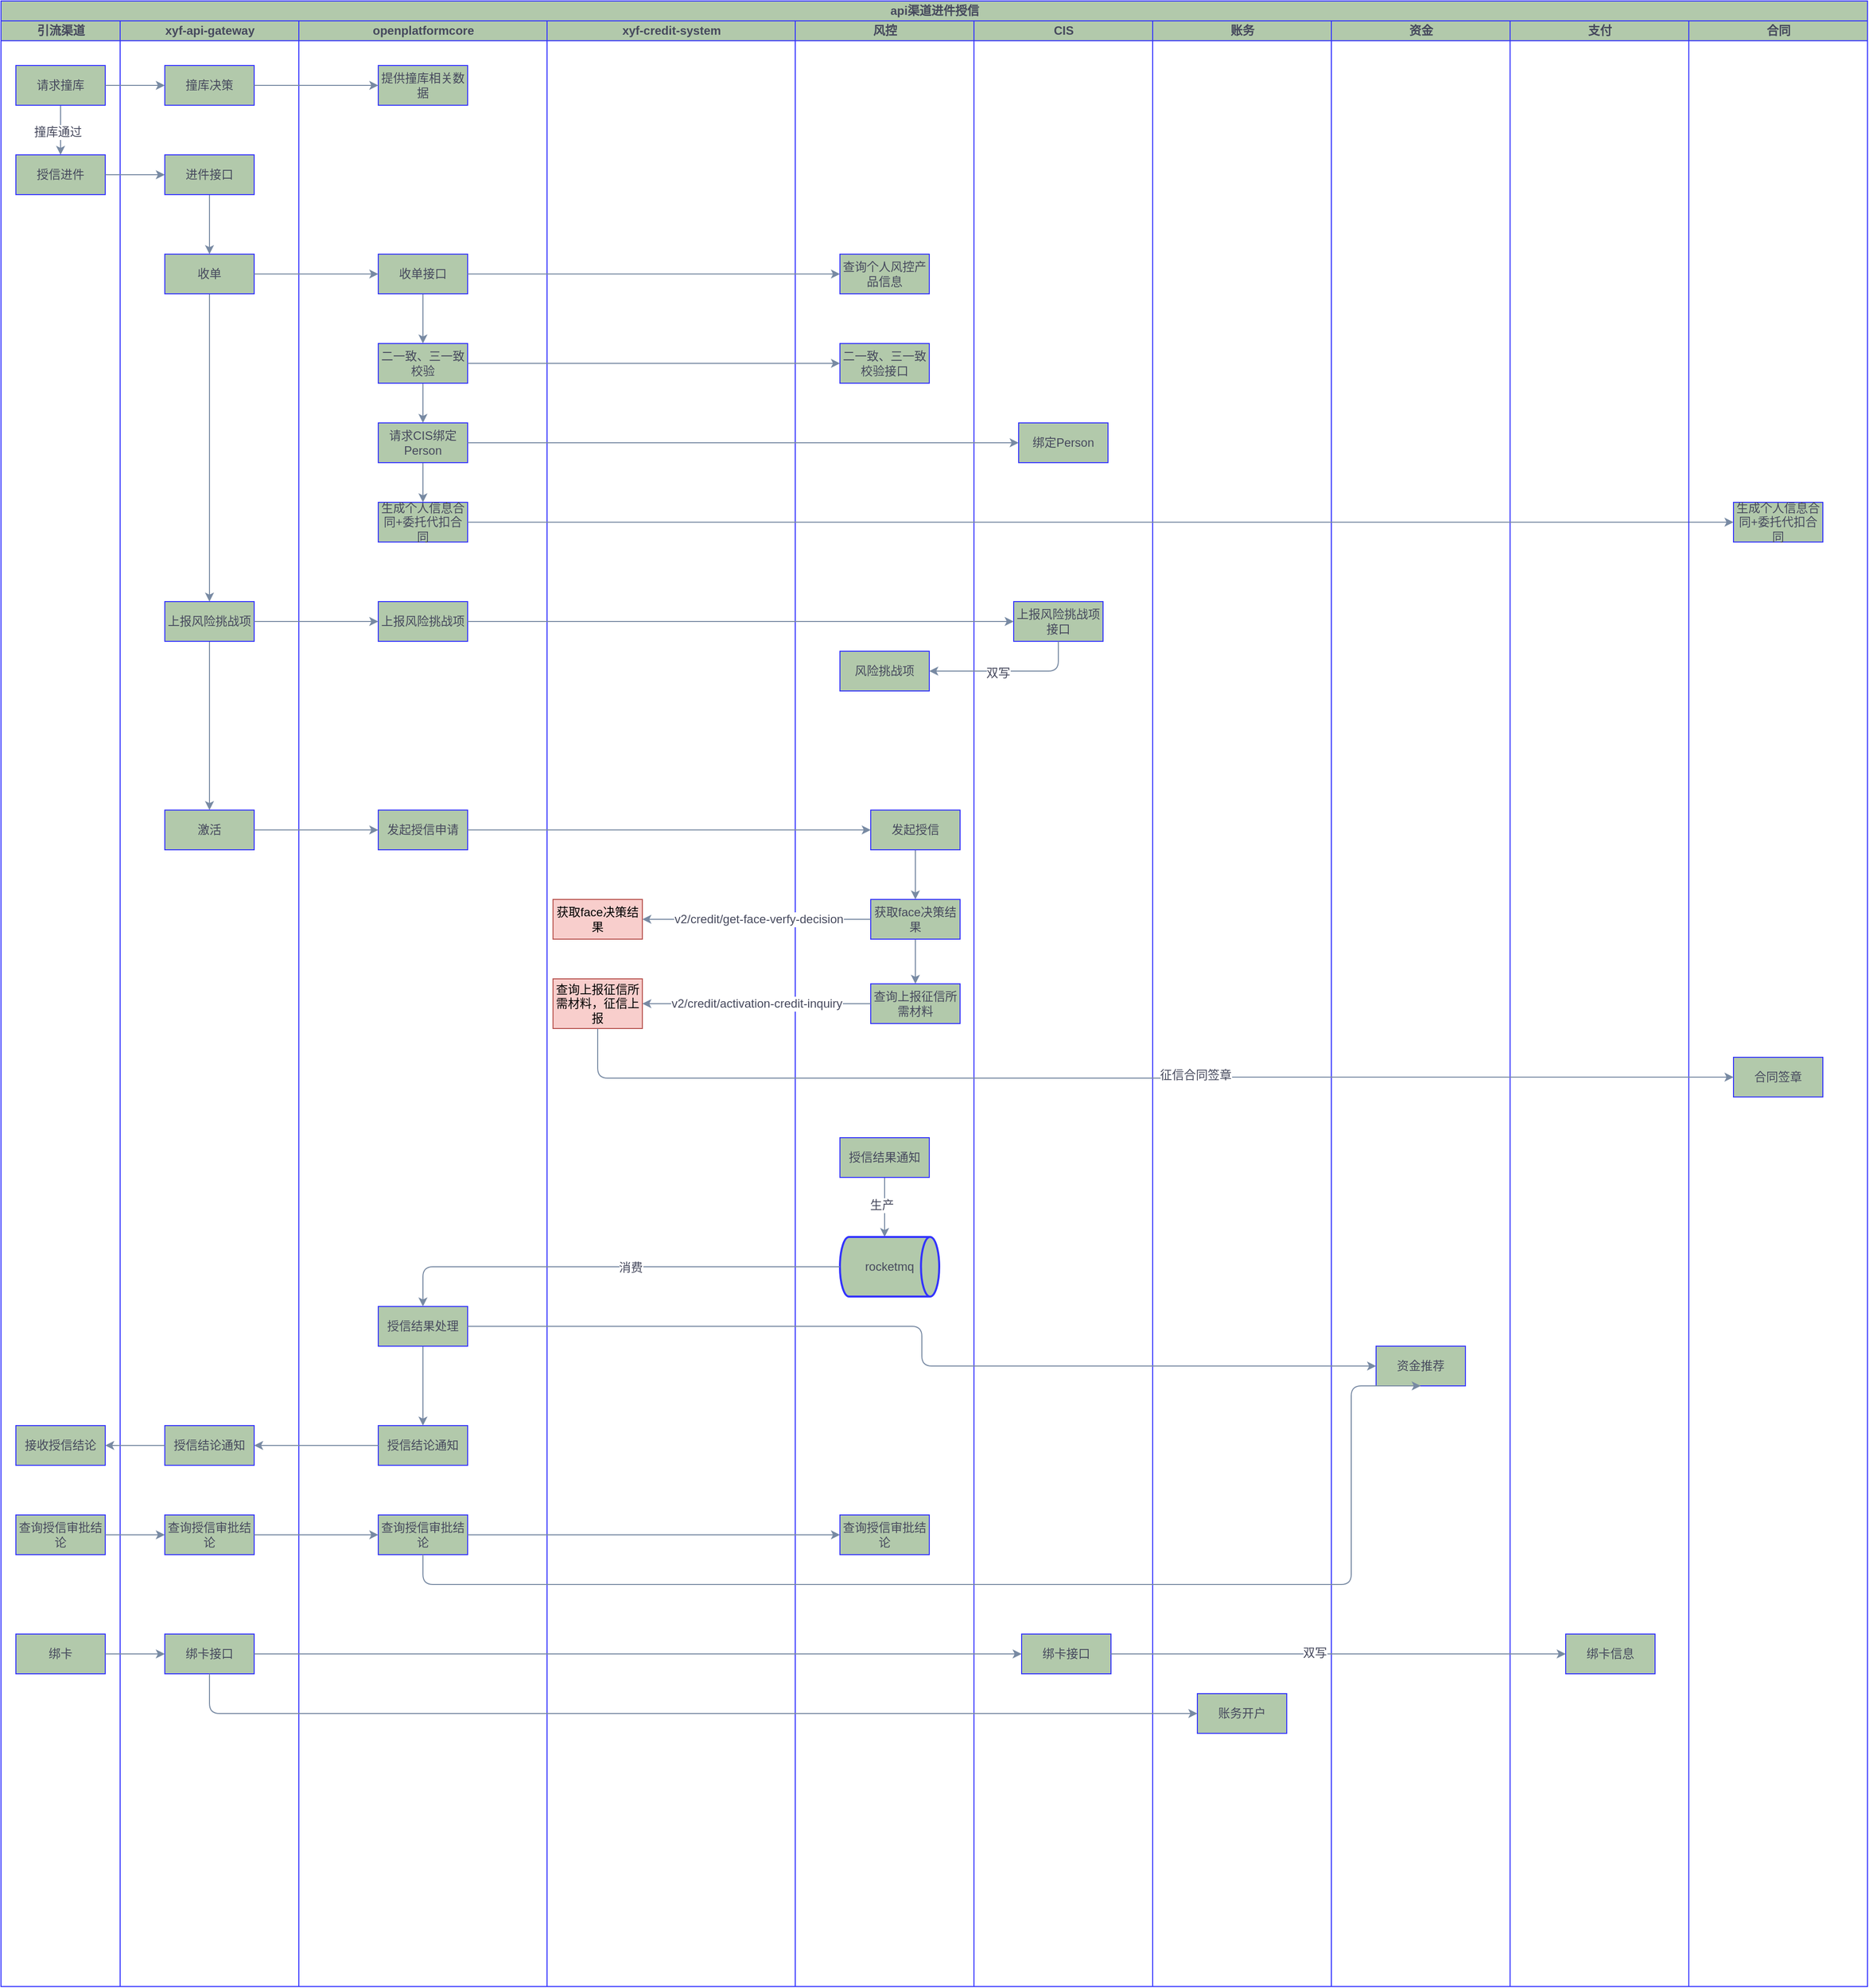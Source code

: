 <mxfile version="23.1.1" type="github">
  <diagram id="prtHgNgQTEPvFCAcTncT" name="Page-1">
    <mxGraphModel dx="2074" dy="1057" grid="1" gridSize="10" guides="1" tooltips="1" connect="1" arrows="1" fold="1" page="1" pageScale="1" pageWidth="827" pageHeight="1169" math="0" shadow="0">
      <root>
        <mxCell id="0" />
        <mxCell id="1" parent="0" />
        <mxCell id="0aJKDV-4UEbGTjIscSVI-1" value="api渠道进件授信" style="swimlane;childLayout=stackLayout;resizeParent=1;resizeParentMax=0;startSize=20;html=1;labelBackgroundColor=none;fillColor=#B2C9AB;strokeColor=#3333FF;fontColor=#46495D;" vertex="1" parent="1">
          <mxGeometry x="234.0" y="105" width="1880" height="2000" as="geometry" />
        </mxCell>
        <mxCell id="0aJKDV-4UEbGTjIscSVI-2" value="引流渠道" style="swimlane;startSize=20;html=1;labelBackgroundColor=none;fillColor=#B2C9AB;strokeColor=#3333FF;fontColor=#46495D;" vertex="1" parent="0aJKDV-4UEbGTjIscSVI-1">
          <mxGeometry y="20" width="120" height="1980" as="geometry" />
        </mxCell>
        <mxCell id="0aJKDV-4UEbGTjIscSVI-20" style="edgeStyle=orthogonalEdgeStyle;rounded=0;orthogonalLoop=1;jettySize=auto;html=1;entryX=0.5;entryY=0;entryDx=0;entryDy=0;strokeColor=#788AA3;fontFamily=Helvetica;fontSize=12;fontColor=#46495D;startSize=20;fillColor=#B2C9AB;" edge="1" parent="0aJKDV-4UEbGTjIscSVI-2" source="0aJKDV-4UEbGTjIscSVI-12" target="0aJKDV-4UEbGTjIscSVI-19">
          <mxGeometry relative="1" as="geometry" />
        </mxCell>
        <mxCell id="0aJKDV-4UEbGTjIscSVI-21" value="撞库通过" style="edgeLabel;html=1;align=center;verticalAlign=middle;resizable=0;points=[];fontSize=12;fontFamily=Helvetica;fontColor=#46495D;" vertex="1" connectable="0" parent="0aJKDV-4UEbGTjIscSVI-20">
          <mxGeometry x="0.05" y="-3" relative="1" as="geometry">
            <mxPoint as="offset" />
          </mxGeometry>
        </mxCell>
        <mxCell id="0aJKDV-4UEbGTjIscSVI-12" value="请求撞库" style="rounded=0;whiteSpace=wrap;html=1;labelBackgroundColor=none;strokeColor=#3333FF;align=center;verticalAlign=middle;fontFamily=Helvetica;fontSize=12;fontColor=#46495D;startSize=20;fillColor=#B2C9AB;" vertex="1" parent="0aJKDV-4UEbGTjIscSVI-2">
          <mxGeometry x="15.0" y="45" width="90" height="40" as="geometry" />
        </mxCell>
        <mxCell id="0aJKDV-4UEbGTjIscSVI-19" value="授信进件" style="rounded=0;whiteSpace=wrap;html=1;labelBackgroundColor=none;strokeColor=#3333FF;align=center;verticalAlign=middle;fontFamily=Helvetica;fontSize=12;fontColor=#46495D;startSize=20;fillColor=#B2C9AB;" vertex="1" parent="0aJKDV-4UEbGTjIscSVI-2">
          <mxGeometry x="15.0" y="135" width="90" height="40" as="geometry" />
        </mxCell>
        <mxCell id="0aJKDV-4UEbGTjIscSVI-86" value="接收授信结论" style="rounded=0;whiteSpace=wrap;html=1;labelBackgroundColor=none;strokeColor=#3333FF;align=center;verticalAlign=middle;fontFamily=Helvetica;fontSize=12;fontColor=#46495D;startSize=20;fillColor=#B2C9AB;" vertex="1" parent="0aJKDV-4UEbGTjIscSVI-2">
          <mxGeometry x="15.0" y="1415" width="90" height="40" as="geometry" />
        </mxCell>
        <mxCell id="0aJKDV-4UEbGTjIscSVI-89" value="查询授信审批结论" style="rounded=0;whiteSpace=wrap;html=1;labelBackgroundColor=none;strokeColor=#3333FF;align=center;verticalAlign=middle;fontFamily=Helvetica;fontSize=12;fontColor=#46495D;startSize=20;fillColor=#B2C9AB;" vertex="1" parent="0aJKDV-4UEbGTjIscSVI-2">
          <mxGeometry x="15.0" y="1505" width="90" height="40" as="geometry" />
        </mxCell>
        <mxCell id="0aJKDV-4UEbGTjIscSVI-97" value="绑卡" style="rounded=0;whiteSpace=wrap;html=1;labelBackgroundColor=none;strokeColor=#3333FF;align=center;verticalAlign=middle;fontFamily=Helvetica;fontSize=12;fontColor=#46495D;startSize=20;fillColor=#B2C9AB;" vertex="1" parent="0aJKDV-4UEbGTjIscSVI-2">
          <mxGeometry x="15.0" y="1625" width="90" height="40" as="geometry" />
        </mxCell>
        <mxCell id="0aJKDV-4UEbGTjIscSVI-3" value="xyf-api-gateway" style="swimlane;startSize=20;html=1;labelBackgroundColor=none;fillColor=#B2C9AB;strokeColor=#3333FF;fontColor=#46495D;" vertex="1" parent="0aJKDV-4UEbGTjIscSVI-1">
          <mxGeometry x="120" y="20" width="180" height="1980" as="geometry" />
        </mxCell>
        <mxCell id="0aJKDV-4UEbGTjIscSVI-15" value="撞库决策" style="rounded=0;whiteSpace=wrap;html=1;labelBackgroundColor=none;strokeColor=#3333FF;align=center;verticalAlign=middle;fontFamily=Helvetica;fontSize=12;fontColor=#46495D;startSize=20;fillColor=#B2C9AB;" vertex="1" parent="0aJKDV-4UEbGTjIscSVI-3">
          <mxGeometry x="45.0" y="45" width="90" height="40" as="geometry" />
        </mxCell>
        <mxCell id="0aJKDV-4UEbGTjIscSVI-25" value="" style="edgeStyle=orthogonalEdgeStyle;rounded=0;orthogonalLoop=1;jettySize=auto;html=1;strokeColor=#788AA3;fontFamily=Helvetica;fontSize=12;fontColor=#46495D;startSize=20;fillColor=#B2C9AB;" edge="1" parent="0aJKDV-4UEbGTjIscSVI-3" source="0aJKDV-4UEbGTjIscSVI-22" target="0aJKDV-4UEbGTjIscSVI-24">
          <mxGeometry relative="1" as="geometry" />
        </mxCell>
        <mxCell id="0aJKDV-4UEbGTjIscSVI-22" value="进件接口" style="rounded=0;whiteSpace=wrap;html=1;labelBackgroundColor=none;strokeColor=#3333FF;align=center;verticalAlign=middle;fontFamily=Helvetica;fontSize=12;fontColor=#46495D;startSize=20;fillColor=#B2C9AB;" vertex="1" parent="0aJKDV-4UEbGTjIscSVI-3">
          <mxGeometry x="45.0" y="135" width="90" height="40" as="geometry" />
        </mxCell>
        <mxCell id="0aJKDV-4UEbGTjIscSVI-27" value="" style="edgeStyle=orthogonalEdgeStyle;rounded=0;orthogonalLoop=1;jettySize=auto;html=1;strokeColor=#788AA3;fontFamily=Helvetica;fontSize=12;fontColor=#46495D;startSize=20;fillColor=#B2C9AB;" edge="1" parent="0aJKDV-4UEbGTjIscSVI-3" source="0aJKDV-4UEbGTjIscSVI-24" target="0aJKDV-4UEbGTjIscSVI-26">
          <mxGeometry relative="1" as="geometry" />
        </mxCell>
        <mxCell id="0aJKDV-4UEbGTjIscSVI-24" value="收单" style="rounded=0;whiteSpace=wrap;html=1;labelBackgroundColor=none;strokeColor=#3333FF;align=center;verticalAlign=middle;fontFamily=Helvetica;fontSize=12;fontColor=#46495D;startSize=20;fillColor=#B2C9AB;" vertex="1" parent="0aJKDV-4UEbGTjIscSVI-3">
          <mxGeometry x="45.0" y="235" width="90" height="40" as="geometry" />
        </mxCell>
        <mxCell id="0aJKDV-4UEbGTjIscSVI-29" value="" style="edgeStyle=orthogonalEdgeStyle;rounded=0;orthogonalLoop=1;jettySize=auto;html=1;strokeColor=#788AA3;fontFamily=Helvetica;fontSize=12;fontColor=#46495D;startSize=20;fillColor=#B2C9AB;" edge="1" parent="0aJKDV-4UEbGTjIscSVI-3" source="0aJKDV-4UEbGTjIscSVI-26" target="0aJKDV-4UEbGTjIscSVI-28">
          <mxGeometry relative="1" as="geometry" />
        </mxCell>
        <mxCell id="0aJKDV-4UEbGTjIscSVI-26" value="上报风险挑战项" style="rounded=0;whiteSpace=wrap;html=1;labelBackgroundColor=none;strokeColor=#3333FF;align=center;verticalAlign=middle;fontFamily=Helvetica;fontSize=12;fontColor=#46495D;startSize=20;fillColor=#B2C9AB;" vertex="1" parent="0aJKDV-4UEbGTjIscSVI-3">
          <mxGeometry x="45.0" y="585" width="90" height="40" as="geometry" />
        </mxCell>
        <mxCell id="0aJKDV-4UEbGTjIscSVI-28" value="激活" style="rounded=0;whiteSpace=wrap;html=1;labelBackgroundColor=none;strokeColor=#3333FF;align=center;verticalAlign=middle;fontFamily=Helvetica;fontSize=12;fontColor=#46495D;startSize=20;fillColor=#B2C9AB;" vertex="1" parent="0aJKDV-4UEbGTjIscSVI-3">
          <mxGeometry x="45.0" y="795" width="90" height="40" as="geometry" />
        </mxCell>
        <mxCell id="0aJKDV-4UEbGTjIscSVI-84" value="授信结论通知" style="rounded=0;whiteSpace=wrap;html=1;labelBackgroundColor=none;strokeColor=#3333FF;align=center;verticalAlign=middle;fontFamily=Helvetica;fontSize=12;fontColor=#46495D;startSize=20;fillColor=#B2C9AB;" vertex="1" parent="0aJKDV-4UEbGTjIscSVI-3">
          <mxGeometry x="45.0" y="1415" width="90" height="40" as="geometry" />
        </mxCell>
        <mxCell id="0aJKDV-4UEbGTjIscSVI-90" value="查询授信审批结论" style="rounded=0;whiteSpace=wrap;html=1;labelBackgroundColor=none;strokeColor=#3333FF;align=center;verticalAlign=middle;fontFamily=Helvetica;fontSize=12;fontColor=#46495D;startSize=20;fillColor=#B2C9AB;" vertex="1" parent="0aJKDV-4UEbGTjIscSVI-3">
          <mxGeometry x="45.0" y="1505" width="90" height="40" as="geometry" />
        </mxCell>
        <mxCell id="0aJKDV-4UEbGTjIscSVI-98" value="绑卡接口" style="rounded=0;whiteSpace=wrap;html=1;labelBackgroundColor=none;strokeColor=#3333FF;align=center;verticalAlign=middle;fontFamily=Helvetica;fontSize=12;fontColor=#46495D;startSize=20;fillColor=#B2C9AB;" vertex="1" parent="0aJKDV-4UEbGTjIscSVI-3">
          <mxGeometry x="45.0" y="1625" width="90" height="40" as="geometry" />
        </mxCell>
        <mxCell id="0aJKDV-4UEbGTjIscSVI-4" value="openplatformcore" style="swimlane;startSize=20;html=1;labelBackgroundColor=none;fillColor=#B2C9AB;strokeColor=#3333FF;fontColor=#46495D;" vertex="1" parent="0aJKDV-4UEbGTjIscSVI-1">
          <mxGeometry x="300" y="20" width="250" height="1980" as="geometry" />
        </mxCell>
        <mxCell id="0aJKDV-4UEbGTjIscSVI-16" value="提供撞库相关数据" style="rounded=0;whiteSpace=wrap;html=1;labelBackgroundColor=none;strokeColor=#3333FF;align=center;verticalAlign=middle;fontFamily=Helvetica;fontSize=12;fontColor=#46495D;startSize=20;fillColor=#B2C9AB;" vertex="1" parent="0aJKDV-4UEbGTjIscSVI-4">
          <mxGeometry x="80.0" y="45" width="90" height="40" as="geometry" />
        </mxCell>
        <mxCell id="0aJKDV-4UEbGTjIscSVI-35" value="" style="edgeStyle=orthogonalEdgeStyle;shape=connector;curved=0;rounded=1;orthogonalLoop=1;jettySize=auto;html=1;labelBackgroundColor=default;strokeColor=#788AA3;align=center;verticalAlign=middle;fontFamily=Helvetica;fontSize=12;fontColor=#46495D;endArrow=classic;startSize=20;fillColor=#B2C9AB;" edge="1" parent="0aJKDV-4UEbGTjIscSVI-4" source="0aJKDV-4UEbGTjIscSVI-30" target="0aJKDV-4UEbGTjIscSVI-34">
          <mxGeometry relative="1" as="geometry" />
        </mxCell>
        <mxCell id="0aJKDV-4UEbGTjIscSVI-30" value="收单接口" style="rounded=0;whiteSpace=wrap;html=1;labelBackgroundColor=none;strokeColor=#3333FF;align=center;verticalAlign=middle;fontFamily=Helvetica;fontSize=12;fontColor=#46495D;startSize=20;fillColor=#B2C9AB;" vertex="1" parent="0aJKDV-4UEbGTjIscSVI-4">
          <mxGeometry x="80.0" y="235" width="90" height="40" as="geometry" />
        </mxCell>
        <mxCell id="0aJKDV-4UEbGTjIscSVI-38" style="edgeStyle=orthogonalEdgeStyle;shape=connector;curved=0;rounded=1;orthogonalLoop=1;jettySize=auto;html=1;labelBackgroundColor=default;strokeColor=#788AA3;align=center;verticalAlign=middle;fontFamily=Helvetica;fontSize=12;fontColor=#46495D;endArrow=classic;startSize=20;fillColor=#B2C9AB;" edge="1" parent="0aJKDV-4UEbGTjIscSVI-4" source="0aJKDV-4UEbGTjIscSVI-34">
          <mxGeometry relative="1" as="geometry">
            <mxPoint x="125.0" y="405" as="targetPoint" />
          </mxGeometry>
        </mxCell>
        <mxCell id="0aJKDV-4UEbGTjIscSVI-34" value="二一致、三一致校验" style="rounded=0;whiteSpace=wrap;html=1;labelBackgroundColor=none;strokeColor=#3333FF;align=center;verticalAlign=middle;fontFamily=Helvetica;fontSize=12;fontColor=#46495D;startSize=20;fillColor=#B2C9AB;" vertex="1" parent="0aJKDV-4UEbGTjIscSVI-4">
          <mxGeometry x="80.0" y="325" width="90" height="40" as="geometry" />
        </mxCell>
        <mxCell id="0aJKDV-4UEbGTjIscSVI-43" style="edgeStyle=orthogonalEdgeStyle;shape=connector;curved=0;rounded=1;orthogonalLoop=1;jettySize=auto;html=1;entryX=0.5;entryY=0;entryDx=0;entryDy=0;labelBackgroundColor=default;strokeColor=#788AA3;align=center;verticalAlign=middle;fontFamily=Helvetica;fontSize=12;fontColor=#46495D;endArrow=classic;startSize=20;fillColor=#B2C9AB;" edge="1" parent="0aJKDV-4UEbGTjIscSVI-4" source="0aJKDV-4UEbGTjIscSVI-39" target="0aJKDV-4UEbGTjIscSVI-42">
          <mxGeometry relative="1" as="geometry" />
        </mxCell>
        <mxCell id="0aJKDV-4UEbGTjIscSVI-39" value="请求CIS绑定Person" style="rounded=0;whiteSpace=wrap;html=1;labelBackgroundColor=none;strokeColor=#3333FF;align=center;verticalAlign=middle;fontFamily=Helvetica;fontSize=12;fontColor=#46495D;startSize=20;fillColor=#B2C9AB;" vertex="1" parent="0aJKDV-4UEbGTjIscSVI-4">
          <mxGeometry x="80.0" y="405" width="90" height="40" as="geometry" />
        </mxCell>
        <mxCell id="0aJKDV-4UEbGTjIscSVI-42" value="生成个人信息合同+委托代扣合同" style="rounded=0;whiteSpace=wrap;html=1;labelBackgroundColor=none;strokeColor=#3333FF;align=center;verticalAlign=middle;fontFamily=Helvetica;fontSize=12;fontColor=#46495D;startSize=20;fillColor=#B2C9AB;" vertex="1" parent="0aJKDV-4UEbGTjIscSVI-4">
          <mxGeometry x="80.0" y="485" width="90" height="40" as="geometry" />
        </mxCell>
        <mxCell id="0aJKDV-4UEbGTjIscSVI-47" value="上报风险挑战项" style="rounded=0;whiteSpace=wrap;html=1;labelBackgroundColor=none;strokeColor=#3333FF;align=center;verticalAlign=middle;fontFamily=Helvetica;fontSize=12;fontColor=#46495D;startSize=20;fillColor=#B2C9AB;" vertex="1" parent="0aJKDV-4UEbGTjIscSVI-4">
          <mxGeometry x="80.0" y="585" width="90" height="40" as="geometry" />
        </mxCell>
        <mxCell id="0aJKDV-4UEbGTjIscSVI-53" value="发起授信申请" style="rounded=0;whiteSpace=wrap;html=1;labelBackgroundColor=none;strokeColor=#3333FF;align=center;verticalAlign=middle;fontFamily=Helvetica;fontSize=12;fontColor=#46495D;startSize=20;fillColor=#B2C9AB;" vertex="1" parent="0aJKDV-4UEbGTjIscSVI-4">
          <mxGeometry x="80.0" y="795" width="90" height="40" as="geometry" />
        </mxCell>
        <mxCell id="0aJKDV-4UEbGTjIscSVI-83" value="" style="edgeStyle=orthogonalEdgeStyle;shape=connector;curved=0;rounded=1;orthogonalLoop=1;jettySize=auto;html=1;labelBackgroundColor=default;strokeColor=#788AA3;align=center;verticalAlign=middle;fontFamily=Helvetica;fontSize=12;fontColor=#46495D;endArrow=classic;startSize=20;fillColor=#B2C9AB;" edge="1" parent="0aJKDV-4UEbGTjIscSVI-4" source="0aJKDV-4UEbGTjIscSVI-77" target="0aJKDV-4UEbGTjIscSVI-82">
          <mxGeometry relative="1" as="geometry" />
        </mxCell>
        <mxCell id="0aJKDV-4UEbGTjIscSVI-77" value="授信结果处理" style="rounded=0;whiteSpace=wrap;html=1;labelBackgroundColor=none;strokeColor=#3333FF;align=center;verticalAlign=middle;fontFamily=Helvetica;fontSize=12;fontColor=#46495D;startSize=20;fillColor=#B2C9AB;" vertex="1" parent="0aJKDV-4UEbGTjIscSVI-4">
          <mxGeometry x="80.0" y="1295" width="90" height="40" as="geometry" />
        </mxCell>
        <mxCell id="0aJKDV-4UEbGTjIscSVI-82" value="授信结论通知" style="rounded=0;whiteSpace=wrap;html=1;labelBackgroundColor=none;strokeColor=#3333FF;align=center;verticalAlign=middle;fontFamily=Helvetica;fontSize=12;fontColor=#46495D;startSize=20;fillColor=#B2C9AB;" vertex="1" parent="0aJKDV-4UEbGTjIscSVI-4">
          <mxGeometry x="80.0" y="1415" width="90" height="40" as="geometry" />
        </mxCell>
        <mxCell id="0aJKDV-4UEbGTjIscSVI-92" value="查询授信审批结论" style="rounded=0;whiteSpace=wrap;html=1;labelBackgroundColor=none;strokeColor=#3333FF;align=center;verticalAlign=middle;fontFamily=Helvetica;fontSize=12;fontColor=#46495D;startSize=20;fillColor=#B2C9AB;" vertex="1" parent="0aJKDV-4UEbGTjIscSVI-4">
          <mxGeometry x="80.0" y="1505" width="90" height="40" as="geometry" />
        </mxCell>
        <mxCell id="0aJKDV-4UEbGTjIscSVI-57" value="xyf-credit-system" style="swimlane;startSize=20;html=1;labelBackgroundColor=none;fillColor=#B2C9AB;strokeColor=#3333FF;fontColor=#46495D;" vertex="1" parent="0aJKDV-4UEbGTjIscSVI-1">
          <mxGeometry x="550" y="20" width="250" height="1980" as="geometry" />
        </mxCell>
        <mxCell id="0aJKDV-4UEbGTjIscSVI-58" value="获取face决策结果" style="rounded=0;whiteSpace=wrap;html=1;labelBackgroundColor=none;strokeColor=#b85450;align=center;verticalAlign=middle;fontFamily=Helvetica;fontSize=12;startSize=20;fillColor=#f8cecc;" vertex="1" parent="0aJKDV-4UEbGTjIscSVI-57">
          <mxGeometry x="6.0" y="885" width="90" height="40" as="geometry" />
        </mxCell>
        <mxCell id="0aJKDV-4UEbGTjIscSVI-59" value="查询上报征信所需材料，征信上报" style="rounded=0;whiteSpace=wrap;html=1;labelBackgroundColor=none;strokeColor=#b85450;align=center;verticalAlign=middle;fontFamily=Helvetica;fontSize=12;startSize=20;fillColor=#f8cecc;" vertex="1" parent="0aJKDV-4UEbGTjIscSVI-57">
          <mxGeometry x="6" y="965" width="90" height="50" as="geometry" />
        </mxCell>
        <mxCell id="0aJKDV-4UEbGTjIscSVI-6" value="风控" style="swimlane;startSize=20;html=1;labelBackgroundColor=none;fillColor=#B2C9AB;strokeColor=#3333FF;fontColor=#46495D;" vertex="1" parent="0aJKDV-4UEbGTjIscSVI-1">
          <mxGeometry x="800" y="20" width="180" height="1980" as="geometry" />
        </mxCell>
        <mxCell id="0aJKDV-4UEbGTjIscSVI-32" value="查询个人风控产品信息" style="rounded=0;whiteSpace=wrap;html=1;labelBackgroundColor=none;strokeColor=#3333FF;align=center;verticalAlign=middle;fontFamily=Helvetica;fontSize=12;fontColor=#46495D;startSize=20;fillColor=#B2C9AB;" vertex="1" parent="0aJKDV-4UEbGTjIscSVI-6">
          <mxGeometry x="45.0" y="235" width="90" height="40" as="geometry" />
        </mxCell>
        <mxCell id="0aJKDV-4UEbGTjIscSVI-36" value="二一致、三一致校验接口" style="rounded=0;whiteSpace=wrap;html=1;labelBackgroundColor=none;strokeColor=#3333FF;align=center;verticalAlign=middle;fontFamily=Helvetica;fontSize=12;fontColor=#46495D;startSize=20;fillColor=#B2C9AB;" vertex="1" parent="0aJKDV-4UEbGTjIscSVI-6">
          <mxGeometry x="45.0" y="325" width="90" height="40" as="geometry" />
        </mxCell>
        <mxCell id="0aJKDV-4UEbGTjIscSVI-50" value="风险挑战项" style="rounded=0;whiteSpace=wrap;html=1;labelBackgroundColor=none;strokeColor=#3333FF;align=center;verticalAlign=middle;fontFamily=Helvetica;fontSize=12;fontColor=#46495D;startSize=20;fillColor=#B2C9AB;" vertex="1" parent="0aJKDV-4UEbGTjIscSVI-6">
          <mxGeometry x="45.0" y="635" width="90" height="40" as="geometry" />
        </mxCell>
        <mxCell id="0aJKDV-4UEbGTjIscSVI-63" style="edgeStyle=orthogonalEdgeStyle;shape=connector;curved=0;rounded=1;orthogonalLoop=1;jettySize=auto;html=1;entryX=0.5;entryY=0;entryDx=0;entryDy=0;labelBackgroundColor=default;strokeColor=#788AA3;align=center;verticalAlign=middle;fontFamily=Helvetica;fontSize=12;fontColor=#46495D;endArrow=classic;startSize=20;fillColor=#B2C9AB;" edge="1" parent="0aJKDV-4UEbGTjIscSVI-6" source="0aJKDV-4UEbGTjIscSVI-55" target="0aJKDV-4UEbGTjIscSVI-61">
          <mxGeometry relative="1" as="geometry" />
        </mxCell>
        <mxCell id="0aJKDV-4UEbGTjIscSVI-55" value="发起授信" style="rounded=0;whiteSpace=wrap;html=1;labelBackgroundColor=none;strokeColor=#3333FF;align=center;verticalAlign=middle;fontFamily=Helvetica;fontSize=12;fontColor=#46495D;startSize=20;fillColor=#B2C9AB;" vertex="1" parent="0aJKDV-4UEbGTjIscSVI-6">
          <mxGeometry x="76.0" y="795" width="90" height="40" as="geometry" />
        </mxCell>
        <mxCell id="0aJKDV-4UEbGTjIscSVI-67" style="edgeStyle=orthogonalEdgeStyle;shape=connector;curved=0;rounded=1;orthogonalLoop=1;jettySize=auto;html=1;entryX=0.5;entryY=0;entryDx=0;entryDy=0;labelBackgroundColor=default;strokeColor=#788AA3;align=center;verticalAlign=middle;fontFamily=Helvetica;fontSize=12;fontColor=#46495D;endArrow=classic;startSize=20;fillColor=#B2C9AB;" edge="1" parent="0aJKDV-4UEbGTjIscSVI-6" source="0aJKDV-4UEbGTjIscSVI-61" target="0aJKDV-4UEbGTjIscSVI-66">
          <mxGeometry relative="1" as="geometry" />
        </mxCell>
        <mxCell id="0aJKDV-4UEbGTjIscSVI-61" value="获取face决策结果" style="rounded=0;whiteSpace=wrap;html=1;labelBackgroundColor=none;strokeColor=#3333FF;align=center;verticalAlign=middle;fontFamily=Helvetica;fontSize=12;fontColor=#46495D;startSize=20;fillColor=#B2C9AB;" vertex="1" parent="0aJKDV-4UEbGTjIscSVI-6">
          <mxGeometry x="76.0" y="885" width="90" height="40" as="geometry" />
        </mxCell>
        <mxCell id="0aJKDV-4UEbGTjIscSVI-66" value="查询上报征信所需材料" style="rounded=0;whiteSpace=wrap;html=1;labelBackgroundColor=none;strokeColor=#3333FF;align=center;verticalAlign=middle;fontFamily=Helvetica;fontSize=12;fontColor=#46495D;startSize=20;fillColor=#B2C9AB;" vertex="1" parent="0aJKDV-4UEbGTjIscSVI-6">
          <mxGeometry x="76.0" y="970" width="90" height="40" as="geometry" />
        </mxCell>
        <mxCell id="0aJKDV-4UEbGTjIscSVI-74" value="" style="edgeStyle=orthogonalEdgeStyle;shape=connector;curved=0;rounded=1;orthogonalLoop=1;jettySize=auto;html=1;labelBackgroundColor=default;strokeColor=#788AA3;align=center;verticalAlign=middle;fontFamily=Helvetica;fontSize=12;fontColor=#46495D;endArrow=classic;startSize=20;fillColor=#B2C9AB;" edge="1" parent="0aJKDV-4UEbGTjIscSVI-6" source="0aJKDV-4UEbGTjIscSVI-72">
          <mxGeometry relative="1" as="geometry">
            <mxPoint x="90.0" y="1225" as="targetPoint" />
          </mxGeometry>
        </mxCell>
        <mxCell id="0aJKDV-4UEbGTjIscSVI-76" value="生产" style="edgeLabel;html=1;align=center;verticalAlign=middle;resizable=0;points=[];fontSize=12;fontFamily=Helvetica;fontColor=#46495D;" vertex="1" connectable="0" parent="0aJKDV-4UEbGTjIscSVI-74">
          <mxGeometry x="-0.074" y="-3" relative="1" as="geometry">
            <mxPoint as="offset" />
          </mxGeometry>
        </mxCell>
        <mxCell id="0aJKDV-4UEbGTjIscSVI-72" value="授信结果通知" style="rounded=0;whiteSpace=wrap;html=1;labelBackgroundColor=none;strokeColor=#3333FF;align=center;verticalAlign=middle;fontFamily=Helvetica;fontSize=12;fontColor=#46495D;startSize=20;fillColor=#B2C9AB;" vertex="1" parent="0aJKDV-4UEbGTjIscSVI-6">
          <mxGeometry x="45.0" y="1125" width="90" height="40" as="geometry" />
        </mxCell>
        <mxCell id="0aJKDV-4UEbGTjIscSVI-75" value="rocketmq" style="strokeWidth=2;html=1;shape=mxgraph.flowchart.direct_data;whiteSpace=wrap;labelBackgroundColor=none;strokeColor=#3333FF;align=center;verticalAlign=middle;fontFamily=Helvetica;fontSize=12;fontColor=#46495D;startSize=20;fillColor=#B2C9AB;" vertex="1" parent="0aJKDV-4UEbGTjIscSVI-6">
          <mxGeometry x="45.0" y="1225" width="100" height="60" as="geometry" />
        </mxCell>
        <mxCell id="0aJKDV-4UEbGTjIscSVI-94" value="查询授信审批结论" style="rounded=0;whiteSpace=wrap;html=1;labelBackgroundColor=none;strokeColor=#3333FF;align=center;verticalAlign=middle;fontFamily=Helvetica;fontSize=12;fontColor=#46495D;startSize=20;fillColor=#B2C9AB;" vertex="1" parent="0aJKDV-4UEbGTjIscSVI-6">
          <mxGeometry x="45.0" y="1505" width="90" height="40" as="geometry" />
        </mxCell>
        <mxCell id="0aJKDV-4UEbGTjIscSVI-7" value="CIS" style="swimlane;startSize=20;html=1;labelBackgroundColor=none;fillColor=#B2C9AB;strokeColor=#3333FF;fontColor=#46495D;" vertex="1" parent="0aJKDV-4UEbGTjIscSVI-1">
          <mxGeometry x="980" y="20" width="180" height="1980" as="geometry" />
        </mxCell>
        <mxCell id="0aJKDV-4UEbGTjIscSVI-40" value="绑定Person" style="rounded=0;whiteSpace=wrap;html=1;labelBackgroundColor=none;strokeColor=#3333FF;align=center;verticalAlign=middle;fontFamily=Helvetica;fontSize=12;fontColor=#46495D;startSize=20;fillColor=#B2C9AB;" vertex="1" parent="0aJKDV-4UEbGTjIscSVI-7">
          <mxGeometry x="45.0" y="405" width="90" height="40" as="geometry" />
        </mxCell>
        <mxCell id="0aJKDV-4UEbGTjIscSVI-46" value="上报风险挑战项接口" style="rounded=0;whiteSpace=wrap;html=1;labelBackgroundColor=none;strokeColor=#3333FF;align=center;verticalAlign=middle;fontFamily=Helvetica;fontSize=12;fontColor=#46495D;startSize=20;fillColor=#B2C9AB;" vertex="1" parent="0aJKDV-4UEbGTjIscSVI-7">
          <mxGeometry x="40.0" y="585" width="90" height="40" as="geometry" />
        </mxCell>
        <mxCell id="0aJKDV-4UEbGTjIscSVI-100" value="绑卡接口" style="rounded=0;whiteSpace=wrap;html=1;labelBackgroundColor=none;strokeColor=#3333FF;align=center;verticalAlign=middle;fontFamily=Helvetica;fontSize=12;fontColor=#46495D;startSize=20;fillColor=#B2C9AB;" vertex="1" parent="0aJKDV-4UEbGTjIscSVI-7">
          <mxGeometry x="48.0" y="1625" width="90" height="40" as="geometry" />
        </mxCell>
        <mxCell id="0aJKDV-4UEbGTjIscSVI-5" value="账务" style="swimlane;startSize=20;html=1;labelBackgroundColor=none;fillColor=#B2C9AB;strokeColor=#3333FF;fontColor=#46495D;" vertex="1" parent="0aJKDV-4UEbGTjIscSVI-1">
          <mxGeometry x="1160" y="20" width="180" height="1980" as="geometry" />
        </mxCell>
        <mxCell id="0aJKDV-4UEbGTjIscSVI-102" value="账务开户" style="rounded=0;whiteSpace=wrap;html=1;labelBackgroundColor=none;strokeColor=#3333FF;align=center;verticalAlign=middle;fontFamily=Helvetica;fontSize=12;fontColor=#46495D;startSize=20;fillColor=#B2C9AB;" vertex="1" parent="0aJKDV-4UEbGTjIscSVI-5">
          <mxGeometry x="45.0" y="1685" width="90" height="40" as="geometry" />
        </mxCell>
        <mxCell id="0aJKDV-4UEbGTjIscSVI-10" value="资金" style="swimlane;startSize=20;html=1;labelBackgroundColor=none;fillColor=#B2C9AB;strokeColor=#3333FF;fontColor=#46495D;" vertex="1" parent="0aJKDV-4UEbGTjIscSVI-1">
          <mxGeometry x="1340" y="20" width="180" height="1980" as="geometry" />
        </mxCell>
        <mxCell id="0aJKDV-4UEbGTjIscSVI-80" value="资金推荐" style="rounded=0;whiteSpace=wrap;html=1;labelBackgroundColor=none;strokeColor=#3333FF;align=center;verticalAlign=middle;fontFamily=Helvetica;fontSize=12;fontColor=#46495D;startSize=20;fillColor=#B2C9AB;" vertex="1" parent="0aJKDV-4UEbGTjIscSVI-10">
          <mxGeometry x="45.0" y="1335" width="90" height="40" as="geometry" />
        </mxCell>
        <mxCell id="0aJKDV-4UEbGTjIscSVI-9" value="支付" style="swimlane;startSize=20;html=1;labelBackgroundColor=none;fillColor=#B2C9AB;strokeColor=#3333FF;fontColor=#46495D;" vertex="1" parent="0aJKDV-4UEbGTjIscSVI-1">
          <mxGeometry x="1520" y="20" width="180" height="1980" as="geometry" />
        </mxCell>
        <mxCell id="0aJKDV-4UEbGTjIscSVI-104" value="绑卡信息" style="rounded=0;whiteSpace=wrap;html=1;labelBackgroundColor=none;strokeColor=#3333FF;align=center;verticalAlign=middle;fontFamily=Helvetica;fontSize=12;fontColor=#46495D;startSize=20;fillColor=#B2C9AB;" vertex="1" parent="0aJKDV-4UEbGTjIscSVI-9">
          <mxGeometry x="56.0" y="1625" width="90" height="40" as="geometry" />
        </mxCell>
        <mxCell id="0aJKDV-4UEbGTjIscSVI-14" value="" style="edgeStyle=orthogonalEdgeStyle;rounded=0;orthogonalLoop=1;jettySize=auto;html=1;strokeColor=#788AA3;fontFamily=Helvetica;fontSize=12;fontColor=#46495D;startSize=20;fillColor=#B2C9AB;entryX=0;entryY=0.5;entryDx=0;entryDy=0;" edge="1" parent="0aJKDV-4UEbGTjIscSVI-1" source="0aJKDV-4UEbGTjIscSVI-12" target="0aJKDV-4UEbGTjIscSVI-15">
          <mxGeometry relative="1" as="geometry">
            <mxPoint x="156.0" y="85" as="targetPoint" />
          </mxGeometry>
        </mxCell>
        <mxCell id="0aJKDV-4UEbGTjIscSVI-17" style="edgeStyle=orthogonalEdgeStyle;rounded=0;orthogonalLoop=1;jettySize=auto;html=1;strokeColor=#788AA3;fontFamily=Helvetica;fontSize=12;fontColor=#46495D;startSize=20;fillColor=#B2C9AB;" edge="1" parent="0aJKDV-4UEbGTjIscSVI-1" source="0aJKDV-4UEbGTjIscSVI-15" target="0aJKDV-4UEbGTjIscSVI-16">
          <mxGeometry relative="1" as="geometry" />
        </mxCell>
        <mxCell id="0aJKDV-4UEbGTjIscSVI-23" value="" style="edgeStyle=orthogonalEdgeStyle;rounded=0;orthogonalLoop=1;jettySize=auto;html=1;strokeColor=#788AA3;fontFamily=Helvetica;fontSize=12;fontColor=#46495D;startSize=20;fillColor=#B2C9AB;" edge="1" parent="0aJKDV-4UEbGTjIscSVI-1" source="0aJKDV-4UEbGTjIscSVI-19" target="0aJKDV-4UEbGTjIscSVI-22">
          <mxGeometry relative="1" as="geometry" />
        </mxCell>
        <mxCell id="0aJKDV-4UEbGTjIscSVI-31" style="edgeStyle=orthogonalEdgeStyle;rounded=1;orthogonalLoop=1;jettySize=auto;html=1;entryX=0;entryY=0.5;entryDx=0;entryDy=0;strokeColor=#788AA3;fontFamily=Helvetica;fontSize=12;fontColor=#46495D;startSize=20;fillColor=#B2C9AB;curved=0;" edge="1" parent="0aJKDV-4UEbGTjIscSVI-1" source="0aJKDV-4UEbGTjIscSVI-24" target="0aJKDV-4UEbGTjIscSVI-30">
          <mxGeometry relative="1" as="geometry" />
        </mxCell>
        <mxCell id="0aJKDV-4UEbGTjIscSVI-33" style="edgeStyle=orthogonalEdgeStyle;shape=connector;curved=0;rounded=1;orthogonalLoop=1;jettySize=auto;html=1;entryX=0;entryY=0.5;entryDx=0;entryDy=0;labelBackgroundColor=default;strokeColor=#788AA3;align=center;verticalAlign=middle;fontFamily=Helvetica;fontSize=12;fontColor=#46495D;endArrow=classic;startSize=20;fillColor=#B2C9AB;" edge="1" parent="0aJKDV-4UEbGTjIscSVI-1" source="0aJKDV-4UEbGTjIscSVI-30" target="0aJKDV-4UEbGTjIscSVI-32">
          <mxGeometry relative="1" as="geometry" />
        </mxCell>
        <mxCell id="0aJKDV-4UEbGTjIscSVI-37" style="edgeStyle=orthogonalEdgeStyle;shape=connector;curved=0;rounded=1;orthogonalLoop=1;jettySize=auto;html=1;entryX=0;entryY=0.5;entryDx=0;entryDy=0;labelBackgroundColor=default;strokeColor=#788AA3;align=center;verticalAlign=middle;fontFamily=Helvetica;fontSize=12;fontColor=#46495D;endArrow=classic;startSize=20;fillColor=#B2C9AB;" edge="1" parent="0aJKDV-4UEbGTjIscSVI-1" source="0aJKDV-4UEbGTjIscSVI-34" target="0aJKDV-4UEbGTjIscSVI-36">
          <mxGeometry relative="1" as="geometry" />
        </mxCell>
        <mxCell id="0aJKDV-4UEbGTjIscSVI-41" style="edgeStyle=orthogonalEdgeStyle;shape=connector;curved=0;rounded=1;orthogonalLoop=1;jettySize=auto;html=1;labelBackgroundColor=default;strokeColor=#788AA3;align=center;verticalAlign=middle;fontFamily=Helvetica;fontSize=12;fontColor=#46495D;endArrow=classic;startSize=20;fillColor=#B2C9AB;" edge="1" parent="0aJKDV-4UEbGTjIscSVI-1" source="0aJKDV-4UEbGTjIscSVI-39" target="0aJKDV-4UEbGTjIscSVI-40">
          <mxGeometry relative="1" as="geometry" />
        </mxCell>
        <mxCell id="0aJKDV-4UEbGTjIscSVI-45" style="edgeStyle=orthogonalEdgeStyle;shape=connector;curved=0;rounded=1;orthogonalLoop=1;jettySize=auto;html=1;labelBackgroundColor=default;strokeColor=#788AA3;align=center;verticalAlign=middle;fontFamily=Helvetica;fontSize=12;fontColor=#46495D;endArrow=classic;startSize=20;fillColor=#B2C9AB;" edge="1" parent="0aJKDV-4UEbGTjIscSVI-1" source="0aJKDV-4UEbGTjIscSVI-42" target="0aJKDV-4UEbGTjIscSVI-44">
          <mxGeometry relative="1" as="geometry" />
        </mxCell>
        <mxCell id="0aJKDV-4UEbGTjIscSVI-8" value="合同" style="swimlane;startSize=20;html=1;labelBackgroundColor=none;fillColor=#B2C9AB;strokeColor=#3333FF;fontColor=#46495D;" vertex="1" parent="0aJKDV-4UEbGTjIscSVI-1">
          <mxGeometry x="1700" y="20" width="180" height="1980" as="geometry" />
        </mxCell>
        <mxCell id="0aJKDV-4UEbGTjIscSVI-44" value="生成个人信息合同+委托代扣合同" style="rounded=0;whiteSpace=wrap;html=1;labelBackgroundColor=none;strokeColor=#3333FF;align=center;verticalAlign=middle;fontFamily=Helvetica;fontSize=12;fontColor=#46495D;startSize=20;fillColor=#B2C9AB;" vertex="1" parent="0aJKDV-4UEbGTjIscSVI-8">
          <mxGeometry x="45.0" y="485" width="90" height="40" as="geometry" />
        </mxCell>
        <mxCell id="0aJKDV-4UEbGTjIscSVI-69" value="合同签章" style="rounded=0;whiteSpace=wrap;html=1;labelBackgroundColor=none;strokeColor=#3333FF;align=center;verticalAlign=middle;fontFamily=Helvetica;fontSize=12;fontColor=#46495D;startSize=20;fillColor=#B2C9AB;" vertex="1" parent="0aJKDV-4UEbGTjIscSVI-8">
          <mxGeometry x="45.0" y="1044" width="90" height="40" as="geometry" />
        </mxCell>
        <mxCell id="0aJKDV-4UEbGTjIscSVI-48" style="edgeStyle=orthogonalEdgeStyle;shape=connector;curved=0;rounded=1;orthogonalLoop=1;jettySize=auto;html=1;entryX=0;entryY=0.5;entryDx=0;entryDy=0;labelBackgroundColor=default;strokeColor=#788AA3;align=center;verticalAlign=middle;fontFamily=Helvetica;fontSize=12;fontColor=#46495D;endArrow=classic;startSize=20;fillColor=#B2C9AB;" edge="1" parent="0aJKDV-4UEbGTjIscSVI-1" source="0aJKDV-4UEbGTjIscSVI-26" target="0aJKDV-4UEbGTjIscSVI-47">
          <mxGeometry relative="1" as="geometry" />
        </mxCell>
        <mxCell id="0aJKDV-4UEbGTjIscSVI-49" style="edgeStyle=orthogonalEdgeStyle;shape=connector;curved=0;rounded=1;orthogonalLoop=1;jettySize=auto;html=1;entryX=0;entryY=0.5;entryDx=0;entryDy=0;labelBackgroundColor=default;strokeColor=#788AA3;align=center;verticalAlign=middle;fontFamily=Helvetica;fontSize=12;fontColor=#46495D;endArrow=classic;startSize=20;fillColor=#B2C9AB;" edge="1" parent="0aJKDV-4UEbGTjIscSVI-1" source="0aJKDV-4UEbGTjIscSVI-47" target="0aJKDV-4UEbGTjIscSVI-46">
          <mxGeometry relative="1" as="geometry" />
        </mxCell>
        <mxCell id="0aJKDV-4UEbGTjIscSVI-51" value="" style="endArrow=classic;html=1;rounded=1;labelBackgroundColor=default;strokeColor=#788AA3;align=center;verticalAlign=middle;fontFamily=Helvetica;fontSize=12;fontColor=#46495D;startSize=20;fillColor=#B2C9AB;shape=connector;edgeStyle=orthogonalEdgeStyle;curved=0;exitX=0.5;exitY=1;exitDx=0;exitDy=0;entryX=1;entryY=0.5;entryDx=0;entryDy=0;" edge="1" parent="0aJKDV-4UEbGTjIscSVI-1" source="0aJKDV-4UEbGTjIscSVI-46" target="0aJKDV-4UEbGTjIscSVI-50">
          <mxGeometry width="50" height="50" relative="1" as="geometry">
            <mxPoint x="656.0" y="435" as="sourcePoint" />
            <mxPoint x="706.0" y="385" as="targetPoint" />
          </mxGeometry>
        </mxCell>
        <mxCell id="0aJKDV-4UEbGTjIscSVI-52" value="双写" style="edgeLabel;html=1;align=center;verticalAlign=middle;resizable=0;points=[];fontSize=12;fontFamily=Helvetica;fontColor=#46495D;" vertex="1" connectable="0" parent="0aJKDV-4UEbGTjIscSVI-51">
          <mxGeometry x="0.136" y="2" relative="1" as="geometry">
            <mxPoint as="offset" />
          </mxGeometry>
        </mxCell>
        <mxCell id="0aJKDV-4UEbGTjIscSVI-54" style="edgeStyle=orthogonalEdgeStyle;shape=connector;curved=0;rounded=1;orthogonalLoop=1;jettySize=auto;html=1;entryX=0;entryY=0.5;entryDx=0;entryDy=0;labelBackgroundColor=default;strokeColor=#788AA3;align=center;verticalAlign=middle;fontFamily=Helvetica;fontSize=12;fontColor=#46495D;endArrow=classic;startSize=20;fillColor=#B2C9AB;" edge="1" parent="0aJKDV-4UEbGTjIscSVI-1" source="0aJKDV-4UEbGTjIscSVI-28" target="0aJKDV-4UEbGTjIscSVI-53">
          <mxGeometry relative="1" as="geometry" />
        </mxCell>
        <mxCell id="0aJKDV-4UEbGTjIscSVI-56" style="edgeStyle=orthogonalEdgeStyle;shape=connector;curved=0;rounded=1;orthogonalLoop=1;jettySize=auto;html=1;entryX=0;entryY=0.5;entryDx=0;entryDy=0;labelBackgroundColor=default;strokeColor=#788AA3;align=center;verticalAlign=middle;fontFamily=Helvetica;fontSize=12;fontColor=#46495D;endArrow=classic;startSize=20;fillColor=#B2C9AB;" edge="1" parent="0aJKDV-4UEbGTjIscSVI-1" source="0aJKDV-4UEbGTjIscSVI-53" target="0aJKDV-4UEbGTjIscSVI-55">
          <mxGeometry relative="1" as="geometry" />
        </mxCell>
        <mxCell id="0aJKDV-4UEbGTjIscSVI-62" style="edgeStyle=orthogonalEdgeStyle;shape=connector;curved=0;rounded=1;orthogonalLoop=1;jettySize=auto;html=1;labelBackgroundColor=default;strokeColor=#788AA3;align=center;verticalAlign=middle;fontFamily=Helvetica;fontSize=12;fontColor=#46495D;endArrow=classic;startSize=20;fillColor=#B2C9AB;" edge="1" parent="0aJKDV-4UEbGTjIscSVI-1" source="0aJKDV-4UEbGTjIscSVI-61" target="0aJKDV-4UEbGTjIscSVI-58">
          <mxGeometry relative="1" as="geometry" />
        </mxCell>
        <mxCell id="0aJKDV-4UEbGTjIscSVI-107" value="v2/credit/get-face-verfy-decision" style="edgeLabel;html=1;align=center;verticalAlign=middle;resizable=0;points=[];fontSize=12;fontFamily=Helvetica;fontColor=#46495D;" vertex="1" connectable="0" parent="0aJKDV-4UEbGTjIscSVI-62">
          <mxGeometry x="0.175" y="-2" relative="1" as="geometry">
            <mxPoint x="22" y="2" as="offset" />
          </mxGeometry>
        </mxCell>
        <mxCell id="0aJKDV-4UEbGTjIscSVI-68" value="v2/credit/activation-credit-inquiry" style="edgeStyle=orthogonalEdgeStyle;shape=connector;curved=0;rounded=1;orthogonalLoop=1;jettySize=auto;html=1;entryX=1;entryY=0.5;entryDx=0;entryDy=0;labelBackgroundColor=default;strokeColor=#788AA3;align=center;verticalAlign=middle;fontFamily=Helvetica;fontSize=12;fontColor=#46495D;endArrow=classic;startSize=20;fillColor=#B2C9AB;" edge="1" parent="0aJKDV-4UEbGTjIscSVI-1" source="0aJKDV-4UEbGTjIscSVI-66" target="0aJKDV-4UEbGTjIscSVI-59">
          <mxGeometry relative="1" as="geometry" />
        </mxCell>
        <mxCell id="0aJKDV-4UEbGTjIscSVI-70" style="edgeStyle=orthogonalEdgeStyle;shape=connector;curved=0;rounded=1;orthogonalLoop=1;jettySize=auto;html=1;entryX=0;entryY=0.5;entryDx=0;entryDy=0;labelBackgroundColor=default;strokeColor=#788AA3;align=center;verticalAlign=middle;fontFamily=Helvetica;fontSize=12;fontColor=#46495D;endArrow=classic;startSize=20;fillColor=#B2C9AB;exitX=0.5;exitY=1;exitDx=0;exitDy=0;" edge="1" parent="0aJKDV-4UEbGTjIscSVI-1" source="0aJKDV-4UEbGTjIscSVI-59" target="0aJKDV-4UEbGTjIscSVI-69">
          <mxGeometry relative="1" as="geometry">
            <Array as="points">
              <mxPoint x="601" y="1085" />
              <mxPoint x="1180" y="1085" />
              <mxPoint x="1180" y="1084" />
            </Array>
          </mxGeometry>
        </mxCell>
        <mxCell id="0aJKDV-4UEbGTjIscSVI-71" value="征信合同签章" style="edgeLabel;html=1;align=center;verticalAlign=middle;resizable=0;points=[];fontSize=12;fontFamily=Helvetica;fontColor=#46495D;" vertex="1" connectable="0" parent="0aJKDV-4UEbGTjIscSVI-70">
          <mxGeometry x="0.093" y="2" relative="1" as="geometry">
            <mxPoint as="offset" />
          </mxGeometry>
        </mxCell>
        <mxCell id="0aJKDV-4UEbGTjIscSVI-78" style="edgeStyle=orthogonalEdgeStyle;shape=connector;curved=0;rounded=1;orthogonalLoop=1;jettySize=auto;html=1;entryX=0.5;entryY=0;entryDx=0;entryDy=0;labelBackgroundColor=default;strokeColor=#788AA3;align=center;verticalAlign=middle;fontFamily=Helvetica;fontSize=12;fontColor=#46495D;endArrow=classic;startSize=20;fillColor=#B2C9AB;" edge="1" parent="0aJKDV-4UEbGTjIscSVI-1" source="0aJKDV-4UEbGTjIscSVI-75" target="0aJKDV-4UEbGTjIscSVI-77">
          <mxGeometry relative="1" as="geometry" />
        </mxCell>
        <mxCell id="0aJKDV-4UEbGTjIscSVI-79" value="消费" style="edgeLabel;html=1;align=center;verticalAlign=middle;resizable=0;points=[];fontSize=12;fontFamily=Helvetica;fontColor=#46495D;" vertex="1" connectable="0" parent="0aJKDV-4UEbGTjIscSVI-78">
          <mxGeometry x="-0.082" y="1" relative="1" as="geometry">
            <mxPoint as="offset" />
          </mxGeometry>
        </mxCell>
        <mxCell id="0aJKDV-4UEbGTjIscSVI-81" style="edgeStyle=orthogonalEdgeStyle;shape=connector;curved=0;rounded=1;orthogonalLoop=1;jettySize=auto;html=1;labelBackgroundColor=default;strokeColor=#788AA3;align=center;verticalAlign=middle;fontFamily=Helvetica;fontSize=12;fontColor=#46495D;endArrow=classic;startSize=20;fillColor=#B2C9AB;" edge="1" parent="0aJKDV-4UEbGTjIscSVI-1" source="0aJKDV-4UEbGTjIscSVI-77" target="0aJKDV-4UEbGTjIscSVI-80">
          <mxGeometry relative="1" as="geometry" />
        </mxCell>
        <mxCell id="0aJKDV-4UEbGTjIscSVI-85" style="edgeStyle=orthogonalEdgeStyle;shape=connector;curved=0;rounded=1;orthogonalLoop=1;jettySize=auto;html=1;labelBackgroundColor=default;strokeColor=#788AA3;align=center;verticalAlign=middle;fontFamily=Helvetica;fontSize=12;fontColor=#46495D;endArrow=classic;startSize=20;fillColor=#B2C9AB;" edge="1" parent="0aJKDV-4UEbGTjIscSVI-1" source="0aJKDV-4UEbGTjIscSVI-82" target="0aJKDV-4UEbGTjIscSVI-84">
          <mxGeometry relative="1" as="geometry" />
        </mxCell>
        <mxCell id="0aJKDV-4UEbGTjIscSVI-88" style="edgeStyle=orthogonalEdgeStyle;shape=connector;curved=0;rounded=1;orthogonalLoop=1;jettySize=auto;html=1;entryX=1;entryY=0.5;entryDx=0;entryDy=0;labelBackgroundColor=default;strokeColor=#788AA3;align=center;verticalAlign=middle;fontFamily=Helvetica;fontSize=12;fontColor=#46495D;endArrow=classic;startSize=20;fillColor=#B2C9AB;" edge="1" parent="0aJKDV-4UEbGTjIscSVI-1" source="0aJKDV-4UEbGTjIscSVI-84" target="0aJKDV-4UEbGTjIscSVI-86">
          <mxGeometry relative="1" as="geometry" />
        </mxCell>
        <mxCell id="0aJKDV-4UEbGTjIscSVI-91" style="edgeStyle=orthogonalEdgeStyle;shape=connector;curved=0;rounded=1;orthogonalLoop=1;jettySize=auto;html=1;entryX=0;entryY=0.5;entryDx=0;entryDy=0;labelBackgroundColor=default;strokeColor=#788AA3;align=center;verticalAlign=middle;fontFamily=Helvetica;fontSize=12;fontColor=#46495D;endArrow=classic;startSize=20;fillColor=#B2C9AB;" edge="1" parent="0aJKDV-4UEbGTjIscSVI-1" source="0aJKDV-4UEbGTjIscSVI-89" target="0aJKDV-4UEbGTjIscSVI-90">
          <mxGeometry relative="1" as="geometry" />
        </mxCell>
        <mxCell id="0aJKDV-4UEbGTjIscSVI-93" style="edgeStyle=orthogonalEdgeStyle;shape=connector;curved=0;rounded=1;orthogonalLoop=1;jettySize=auto;html=1;labelBackgroundColor=default;strokeColor=#788AA3;align=center;verticalAlign=middle;fontFamily=Helvetica;fontSize=12;fontColor=#46495D;endArrow=classic;startSize=20;fillColor=#B2C9AB;entryX=0;entryY=0.5;entryDx=0;entryDy=0;" edge="1" parent="0aJKDV-4UEbGTjIscSVI-1" source="0aJKDV-4UEbGTjIscSVI-90" target="0aJKDV-4UEbGTjIscSVI-92">
          <mxGeometry relative="1" as="geometry">
            <mxPoint x="376.0" y="1545" as="targetPoint" />
          </mxGeometry>
        </mxCell>
        <mxCell id="0aJKDV-4UEbGTjIscSVI-95" style="edgeStyle=orthogonalEdgeStyle;shape=connector;curved=0;rounded=1;orthogonalLoop=1;jettySize=auto;html=1;labelBackgroundColor=default;strokeColor=#788AA3;align=center;verticalAlign=middle;fontFamily=Helvetica;fontSize=12;fontColor=#46495D;endArrow=classic;startSize=20;fillColor=#B2C9AB;" edge="1" parent="0aJKDV-4UEbGTjIscSVI-1" source="0aJKDV-4UEbGTjIscSVI-92" target="0aJKDV-4UEbGTjIscSVI-94">
          <mxGeometry relative="1" as="geometry" />
        </mxCell>
        <mxCell id="0aJKDV-4UEbGTjIscSVI-96" style="edgeStyle=orthogonalEdgeStyle;shape=connector;curved=0;rounded=1;orthogonalLoop=1;jettySize=auto;html=1;entryX=0.5;entryY=1;entryDx=0;entryDy=0;labelBackgroundColor=default;strokeColor=#788AA3;align=center;verticalAlign=middle;fontFamily=Helvetica;fontSize=12;fontColor=#46495D;endArrow=classic;startSize=20;fillColor=#B2C9AB;" edge="1" parent="0aJKDV-4UEbGTjIscSVI-1" source="0aJKDV-4UEbGTjIscSVI-92" target="0aJKDV-4UEbGTjIscSVI-80">
          <mxGeometry relative="1" as="geometry">
            <Array as="points">
              <mxPoint x="425" y="1595" />
              <mxPoint x="1360" y="1595" />
            </Array>
          </mxGeometry>
        </mxCell>
        <mxCell id="0aJKDV-4UEbGTjIscSVI-99" style="edgeStyle=orthogonalEdgeStyle;shape=connector;curved=0;rounded=1;orthogonalLoop=1;jettySize=auto;html=1;labelBackgroundColor=default;strokeColor=#788AA3;align=center;verticalAlign=middle;fontFamily=Helvetica;fontSize=12;fontColor=#46495D;endArrow=classic;startSize=20;fillColor=#B2C9AB;" edge="1" parent="0aJKDV-4UEbGTjIscSVI-1" source="0aJKDV-4UEbGTjIscSVI-97" target="0aJKDV-4UEbGTjIscSVI-98">
          <mxGeometry relative="1" as="geometry" />
        </mxCell>
        <mxCell id="0aJKDV-4UEbGTjIscSVI-101" style="edgeStyle=orthogonalEdgeStyle;shape=connector;curved=0;rounded=1;orthogonalLoop=1;jettySize=auto;html=1;entryX=0;entryY=0.5;entryDx=0;entryDy=0;labelBackgroundColor=default;strokeColor=#788AA3;align=center;verticalAlign=middle;fontFamily=Helvetica;fontSize=12;fontColor=#46495D;endArrow=classic;startSize=20;fillColor=#B2C9AB;" edge="1" parent="0aJKDV-4UEbGTjIscSVI-1" source="0aJKDV-4UEbGTjIscSVI-98" target="0aJKDV-4UEbGTjIscSVI-100">
          <mxGeometry relative="1" as="geometry" />
        </mxCell>
        <mxCell id="0aJKDV-4UEbGTjIscSVI-103" style="edgeStyle=orthogonalEdgeStyle;shape=connector;curved=0;rounded=1;orthogonalLoop=1;jettySize=auto;html=1;entryX=0;entryY=0.5;entryDx=0;entryDy=0;labelBackgroundColor=default;strokeColor=#788AA3;align=center;verticalAlign=middle;fontFamily=Helvetica;fontSize=12;fontColor=#46495D;endArrow=classic;startSize=20;fillColor=#B2C9AB;" edge="1" parent="0aJKDV-4UEbGTjIscSVI-1" source="0aJKDV-4UEbGTjIscSVI-98" target="0aJKDV-4UEbGTjIscSVI-102">
          <mxGeometry relative="1" as="geometry">
            <Array as="points">
              <mxPoint x="210" y="1725" />
            </Array>
          </mxGeometry>
        </mxCell>
        <mxCell id="0aJKDV-4UEbGTjIscSVI-105" style="edgeStyle=orthogonalEdgeStyle;shape=connector;curved=0;rounded=1;orthogonalLoop=1;jettySize=auto;html=1;entryX=0;entryY=0.5;entryDx=0;entryDy=0;labelBackgroundColor=default;strokeColor=#788AA3;align=center;verticalAlign=middle;fontFamily=Helvetica;fontSize=12;fontColor=#46495D;endArrow=classic;startSize=20;fillColor=#B2C9AB;" edge="1" parent="0aJKDV-4UEbGTjIscSVI-1" source="0aJKDV-4UEbGTjIscSVI-100" target="0aJKDV-4UEbGTjIscSVI-104">
          <mxGeometry relative="1" as="geometry" />
        </mxCell>
        <mxCell id="0aJKDV-4UEbGTjIscSVI-106" value="双写" style="edgeLabel;html=1;align=center;verticalAlign=middle;resizable=0;points=[];fontSize=12;fontFamily=Helvetica;fontColor=#46495D;" vertex="1" connectable="0" parent="0aJKDV-4UEbGTjIscSVI-105">
          <mxGeometry x="-0.105" y="1" relative="1" as="geometry">
            <mxPoint as="offset" />
          </mxGeometry>
        </mxCell>
      </root>
    </mxGraphModel>
  </diagram>
</mxfile>
